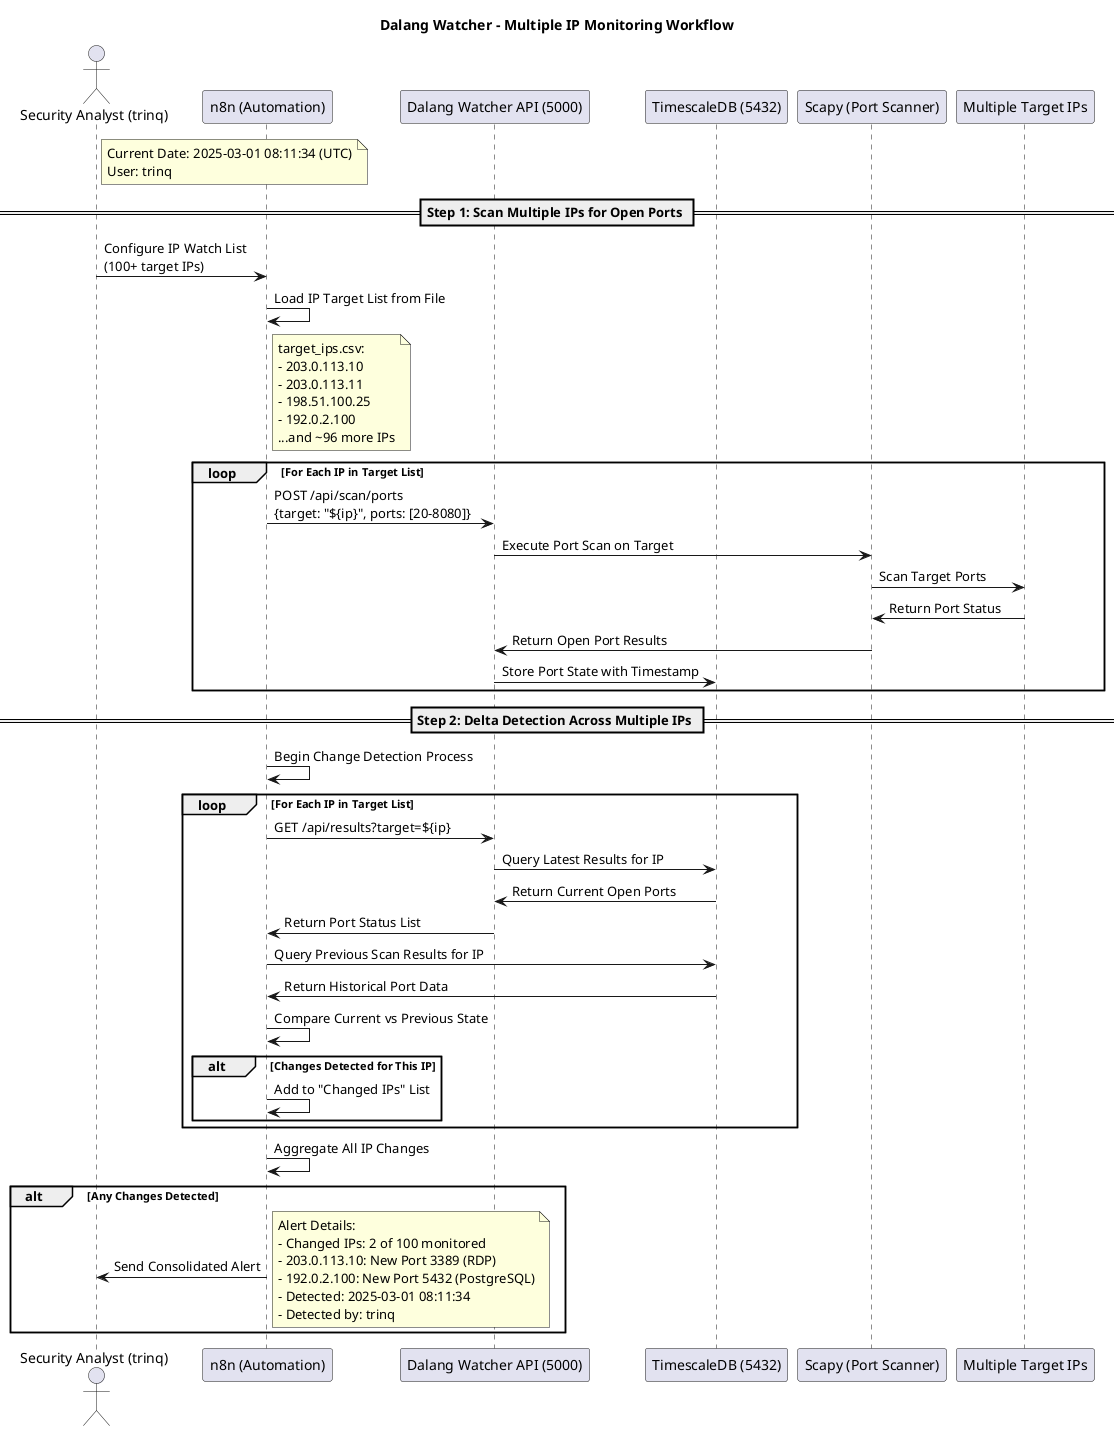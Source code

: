 @startuml
title Dalang Watcher - Multiple IP Monitoring Workflow

actor "Security Analyst (trinq)" as User
participant "n8n (Automation)" as n8n
participant "Dalang Watcher API (5000)" as API
participant "TimescaleDB (5432)" as DB
participant "Scapy (Port Scanner)" as Scapy
participant "Multiple Target IPs" as Network

note right of User
  Current Date: 2025-03-01 08:11:34 (UTC)
  User: trinq
end note

== Step 1: Scan Multiple IPs for Open Ports ==

User -> n8n: Configure IP Watch List\n(100+ target IPs)
n8n -> n8n: Load IP Target List from File
note right of n8n
  target_ips.csv:
  - 203.0.113.10
  - 203.0.113.11
  - 198.51.100.25
  - 192.0.2.100
  ...and ~96 more IPs
end note

loop For Each IP in Target List
    n8n -> API: POST /api/scan/ports\n{target: "${ip}", ports: [20-8080]}
    API -> Scapy: Execute Port Scan on Target
    Scapy -> Network: Scan Target Ports
    Network -> Scapy: Return Port Status
    Scapy -> API: Return Open Port Results
    API -> DB: Store Port State with Timestamp
end

== Step 2: Delta Detection Across Multiple IPs ==

n8n -> n8n: Begin Change Detection Process

loop For Each IP in Target List
    n8n -> API: GET /api/results?target=${ip}
    API -> DB: Query Latest Results for IP
    DB -> API: Return Current Open Ports
    API -> n8n: Return Port Status List
    
    n8n -> DB: Query Previous Scan Results for IP
    DB -> n8n: Return Historical Port Data
    
    n8n -> n8n: Compare Current vs Previous State
    
    alt Changes Detected for This IP
        n8n -> n8n: Add to "Changed IPs" List
    end
end

n8n -> n8n: Aggregate All IP Changes

alt Any Changes Detected
    n8n -> User: Send Consolidated Alert
    note right
      Alert Details:
      - Changed IPs: 2 of 100 monitored
      - 203.0.113.10: New Port 3389 (RDP)
      - 192.0.2.100: New Port 5432 (PostgreSQL)
      - Detected: 2025-03-01 08:11:34
      - Detected by: trinq
    end note
end

@enduml
